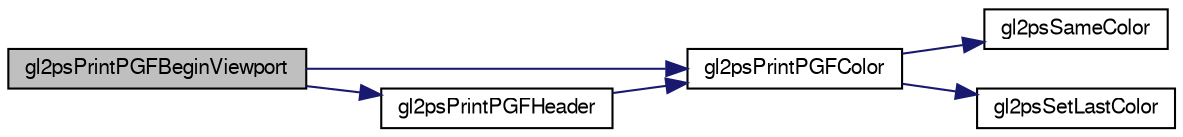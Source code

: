 digraph G
{
  edge [fontname="FreeSans",fontsize="10",labelfontname="FreeSans",labelfontsize="10"];
  node [fontname="FreeSans",fontsize="10",shape=record];
  rankdir="LR";
  Node1 [label="gl2psPrintPGFBeginViewport",height=0.2,width=0.4,color="black", fillcolor="grey75", style="filled" fontcolor="black"];
  Node1 -> Node2 [color="midnightblue",fontsize="10",style="solid",fontname="FreeSans"];
  Node2 [label="gl2psPrintPGFColor",height=0.2,width=0.4,color="black", fillcolor="white", style="filled",URL="$gl2ps_8c.html#aeca83ecb33a1b027ca70af91a5e99953"];
  Node2 -> Node3 [color="midnightblue",fontsize="10",style="solid",fontname="FreeSans"];
  Node3 [label="gl2psSameColor",height=0.2,width=0.4,color="black", fillcolor="white", style="filled",URL="$gl2ps_8c.html#a1de2a0f53b7234b7b668a0114de03719"];
  Node2 -> Node4 [color="midnightblue",fontsize="10",style="solid",fontname="FreeSans"];
  Node4 [label="gl2psSetLastColor",height=0.2,width=0.4,color="black", fillcolor="white", style="filled",URL="$gl2ps_8c.html#a4fdba08f6a02ee62a3afbade8f740adf"];
  Node1 -> Node5 [color="midnightblue",fontsize="10",style="solid",fontname="FreeSans"];
  Node5 [label="gl2psPrintPGFHeader",height=0.2,width=0.4,color="black", fillcolor="white", style="filled",URL="$gl2ps_8c.html#a05c8ea10741ea1cf48830112846a6a57"];
  Node5 -> Node2 [color="midnightblue",fontsize="10",style="solid",fontname="FreeSans"];
}
